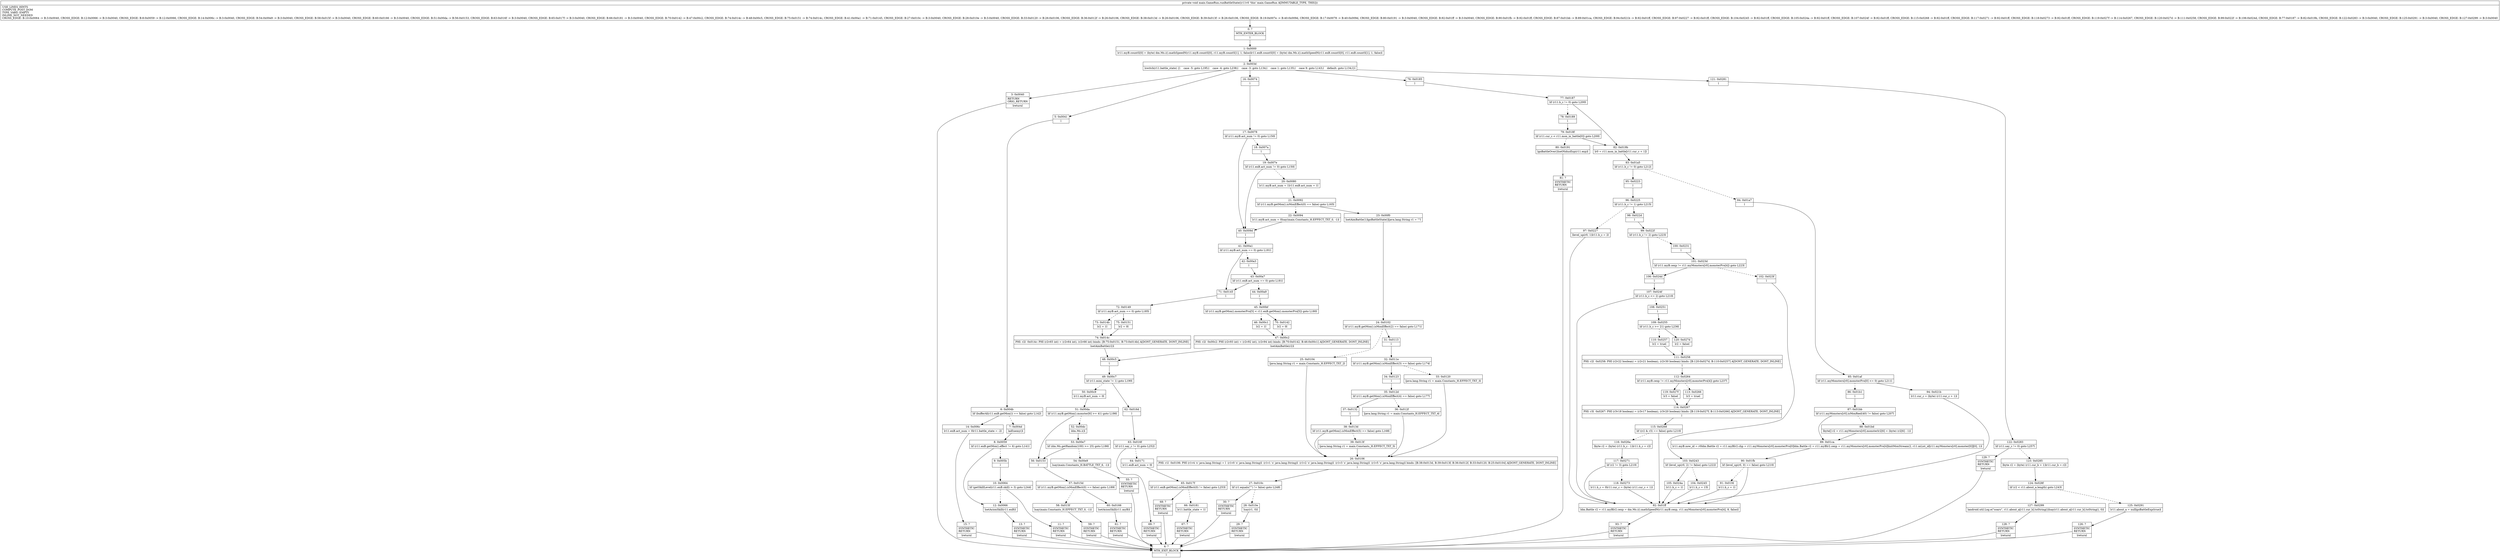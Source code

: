 digraph "CFG formain.GameRun.runBattleState()V" {
Node_0 [shape=record,label="{0\:\ ?|MTH_ENTER_BLOCK\l|l}"];
Node_1 [shape=record,label="{1\:\ 0x0000|lr11.myB.countS[0] = (byte) dm.Ms.i().mathSpeedN(r11.myB.countS[0], r11.myB.countS[1], 1, false)lr11.enB.countS[0] = (byte) dm.Ms.i().mathSpeedN(r11.enB.countS[0], r11.enB.countS[1], 1, false)l}"];
Node_2 [shape=record,label="{2\:\ 0x003d|lswitch(r11.battle_state) \{l    case \-5: goto L195;l    case \-4: goto L238;l    case \-3: goto L134;l    case 1: goto L135;l    case 9: goto L143;l    default: goto L134;l\}l}"];
Node_3 [shape=record,label="{3\:\ 0x0040|RETURN\lORIG_RETURN\l|lreturnl}"];
Node_4 [shape=record,label="{4\:\ ?|MTH_EXIT_BLOCK\l|l}"];
Node_5 [shape=record,label="{5\:\ 0x0041|l}"];
Node_6 [shape=record,label="{6\:\ 0x004b|lif (bufferAI(r11.enB.getMon()) == false) goto L142l}"];
Node_7 [shape=record,label="{7\:\ 0x004d|laiEnemy()l}"];
Node_8 [shape=record,label="{8\:\ 0x0059|lif (r11.enB.getMon().effect != 6) goto L141l}"];
Node_9 [shape=record,label="{9\:\ 0x005b|l}"];
Node_10 [shape=record,label="{10\:\ 0x0064|lif (getSkillLevel(r11.enB.skill) \> 3) goto L244l}"];
Node_11 [shape=record,label="{11\:\ ?|SYNTHETIC\lRETURN\l|lreturnl}"];
Node_12 [shape=record,label="{12\:\ 0x0066|lsetAcionSkill(r11.enB)l}"];
Node_13 [shape=record,label="{13\:\ ?|SYNTHETIC\lRETURN\l|lreturnl}"];
Node_14 [shape=record,label="{14\:\ 0x006c|lr11.enB.act_num = 0lr11.battle_state = \-2l}"];
Node_15 [shape=record,label="{15\:\ ?|SYNTHETIC\lRETURN\l|lreturnl}"];
Node_16 [shape=record,label="{16\:\ 0x0074|l}"];
Node_17 [shape=record,label="{17\:\ 0x0078|lif (r11.myB.act_num != 0) goto L150l}"];
Node_18 [shape=record,label="{18\:\ 0x007a|l}"];
Node_19 [shape=record,label="{19\:\ 0x007e|lif (r11.enB.act_num != 0) goto L150l}"];
Node_20 [shape=record,label="{20\:\ 0x0080|lr11.myB.act_num = 1lr11.enB.act_num = 1l}"];
Node_21 [shape=record,label="{21\:\ 0x0092|lif (r11.myB.getMon().isMonEffect(0) == false) goto L165l}"];
Node_22 [shape=record,label="{22\:\ 0x0094|lr11.myB.act_num = 0lsay(main.Constants_H.EFFECT_TXT_0, \-1)l}"];
Node_23 [shape=record,label="{23\:\ 0x00f0|lsetAimBattle(1)lgoBattleState()ljava.lang.String r1 = \"\"l}"];
Node_24 [shape=record,label="{24\:\ 0x0102|lif (r11.myB.getMon().isMonEffect(2) == false) goto L171l}"];
Node_25 [shape=record,label="{25\:\ 0x0104|ljava.lang.String r1 = main.Constants_H.EFFECT_TXT_2l}"];
Node_26 [shape=record,label="{26\:\ 0x0106|PHI: r1l  0x0106: PHI (r1v4 's' java.lang.String) = l  (r1v0 's' java.lang.String)l  (r1v1 's' java.lang.String)l  (r1v2 's' java.lang.String)l  (r1v3 's' java.lang.String)l  (r1v5 's' java.lang.String)l binds: [B:38:0x013d, B:39:0x013f, B:36:0x012f, B:33:0x0120, B:25:0x0104] A[DONT_GENERATE, DONT_INLINE]\l|l}"];
Node_27 [shape=record,label="{27\:\ 0x010c|lif (r1.equals(\"\") != false) goto L248l}"];
Node_28 [shape=record,label="{28\:\ 0x010e|lsay(r1, 0)l}"];
Node_29 [shape=record,label="{29\:\ ?|SYNTHETIC\lRETURN\l|lreturnl}"];
Node_30 [shape=record,label="{30\:\ ?|SYNTHETIC\lRETURN\l|lreturnl}"];
Node_31 [shape=record,label="{31\:\ 0x0113|l}"];
Node_32 [shape=record,label="{32\:\ 0x011e|lif (r11.myB.getMon().isMonEffect(3) == false) goto L174l}"];
Node_33 [shape=record,label="{33\:\ 0x0120|ljava.lang.String r1 = main.Constants_H.EFFECT_TXT_3l}"];
Node_34 [shape=record,label="{34\:\ 0x0123|l}"];
Node_35 [shape=record,label="{35\:\ 0x012d|lif (r11.myB.getMon().isMonEffect(4) == false) goto L177l}"];
Node_36 [shape=record,label="{36\:\ 0x012f|ljava.lang.String r1 = main.Constants_H.EFFECT_TXT_4l}"];
Node_37 [shape=record,label="{37\:\ 0x0132|l}"];
Node_38 [shape=record,label="{38\:\ 0x013d|lif (r11.myB.getMon().isMonEffect(5) == false) goto L168l}"];
Node_39 [shape=record,label="{39\:\ 0x013f|ljava.lang.String r1 = main.Constants_H.EFFECT_TXT_5l}"];
Node_40 [shape=record,label="{40\:\ 0x009d|l}"];
Node_41 [shape=record,label="{41\:\ 0x00a1|lif (r11.myB.act_num == 0) goto L181l}"];
Node_42 [shape=record,label="{42\:\ 0x00a3|l}"];
Node_43 [shape=record,label="{43\:\ 0x00a7|lif (r11.enB.act_num == 0) goto L181l}"];
Node_44 [shape=record,label="{44\:\ 0x00a9|l}"];
Node_45 [shape=record,label="{45\:\ 0x00bf|lif (r11.myB.getMon().monsterPro[5] \< r11.enB.getMon().monsterPro[5]) goto L180l}"];
Node_46 [shape=record,label="{46\:\ 0x00c1|lr2 = 1l}"];
Node_47 [shape=record,label="{47\:\ 0x00c2|PHI: r2l  0x00c2: PHI (r2v93 int) = (r2v92 int), (r2v94 int) binds: [B:70:0x0142, B:46:0x00c1] A[DONT_GENERATE, DONT_INLINE]\l|lsetAimBattle(r2)l}"];
Node_48 [shape=record,label="{48\:\ 0x00c5|l}"];
Node_49 [shape=record,label="{49\:\ 0x00c7|lif (r11.mini_state != 1) goto L190l}"];
Node_50 [shape=record,label="{50\:\ 0x00c9|lr11.myB.act_num = 0l}"];
Node_51 [shape=record,label="{51\:\ 0x00da|lif (r11.myB.getMon().monster[6] \>= 41) goto L186l}"];
Node_52 [shape=record,label="{52\:\ 0x00dc|ldm.Ms.i()l}"];
Node_53 [shape=record,label="{53\:\ 0x00e7|lif (dm.Ms.getRandom(100) \>= 25) goto L186l}"];
Node_54 [shape=record,label="{54\:\ 0x00e9|lsay(main.Constants_H.BATTLE_TXT_6, \-1)l}"];
Node_55 [shape=record,label="{55\:\ ?|SYNTHETIC\lRETURN\l|lreturnl}"];
Node_56 [shape=record,label="{56\:\ 0x0153|l}"];
Node_57 [shape=record,label="{57\:\ 0x015d|lif (r11.myB.getMon().isMonEffect(0) == false) goto L189l}"];
Node_58 [shape=record,label="{58\:\ 0x015f|lsay(main.Constants_H.EFFECT_TXT_0, \-1)l}"];
Node_59 [shape=record,label="{59\:\ ?|SYNTHETIC\lRETURN\l|lreturnl}"];
Node_60 [shape=record,label="{60\:\ 0x0166|lsetAcionSkill(r11.myB)l}"];
Node_61 [shape=record,label="{61\:\ ?|SYNTHETIC\lRETURN\l|lreturnl}"];
Node_62 [shape=record,label="{62\:\ 0x016d|l}"];
Node_63 [shape=record,label="{63\:\ 0x016f|lif (r11.say_c != 0) goto L252l}"];
Node_64 [shape=record,label="{64\:\ 0x0171|lr11.enB.act_num = 0l}"];
Node_65 [shape=record,label="{65\:\ 0x017f|lif (r11.enB.getMon().isMonEffect(0) != false) goto L253l}"];
Node_66 [shape=record,label="{66\:\ 0x0181|lr11.battle_state = 1l}"];
Node_67 [shape=record,label="{67\:\ ?|SYNTHETIC\lRETURN\l|lreturnl}"];
Node_68 [shape=record,label="{68\:\ ?|SYNTHETIC\lRETURN\l|lreturnl}"];
Node_69 [shape=record,label="{69\:\ ?|SYNTHETIC\lRETURN\l|lreturnl}"];
Node_70 [shape=record,label="{70\:\ 0x0142|lr2 = 0l}"];
Node_71 [shape=record,label="{71\:\ 0x0145|l}"];
Node_72 [shape=record,label="{72\:\ 0x0149|lif (r11.myB.act_num == 0) goto L185l}"];
Node_73 [shape=record,label="{73\:\ 0x014b|lr2 = 1l}"];
Node_74 [shape=record,label="{74\:\ 0x014c|PHI: r2l  0x014c: PHI (r2v65 int) = (r2v64 int), (r2v66 int) binds: [B:75:0x0151, B:73:0x014b] A[DONT_GENERATE, DONT_INLINE]\l|lsetAimBattle(r2)l}"];
Node_75 [shape=record,label="{75\:\ 0x0151|lr2 = 0l}"];
Node_76 [shape=record,label="{76\:\ 0x0185|l}"];
Node_77 [shape=record,label="{77\:\ 0x0187|lif (r11.b_c != 0) goto L200l}"];
Node_78 [shape=record,label="{78\:\ 0x0189|l}"];
Node_79 [shape=record,label="{79\:\ 0x018f|lif (r11.cur_c \< r11.mon_in_battle[0]) goto L200l}"];
Node_80 [shape=record,label="{80\:\ 0x0191|lgoBattleOver()lsetNidusExp(r11.exp)l}"];
Node_81 [shape=record,label="{81\:\ ?|SYNTHETIC\lRETURN\l|lreturnl}"];
Node_82 [shape=record,label="{82\:\ 0x019b|lr0 = r11.mon_in_battle[r11.cur_c + 1]l}"];
Node_83 [shape=record,label="{83\:\ 0x01a5|lif (r11.b_c != 0) goto L212l}"];
Node_84 [shape=record,label="{84\:\ 0x01a7|l}"];
Node_85 [shape=record,label="{85\:\ 0x01af|lif (r11.myMonsters[r0].monsterPro[0] \<= 0) goto L211l}"];
Node_86 [shape=record,label="{86\:\ 0x01b1|l}"];
Node_87 [shape=record,label="{87\:\ 0x01bb|lif (r11.myMonsters[r0].isMonReel(40) != false) goto L207l}"];
Node_88 [shape=record,label="{88\:\ 0x01bd|lbyte[] r2 = r11.myMonsters[r0].monsterlr2[6] = (byte) (r2[6] \- 1)l}"];
Node_89 [shape=record,label="{89\:\ 0x01ca|lr11.myB.now_id = r0ldm.Battle r2 = r11.myBlr2.chp = r11.myMonsters[r0].monsterPro[0]ldm.Battle r2 = r11.myBlr2.cexp = r11.myMonsters[r0].monsterPro[4]linitMonStream(2, r11.mList_id[r11.myMonsters[r0].monster[0]][0], 1)l}"];
Node_90 [shape=record,label="{90\:\ 0x01fb|lif (level_up(r0, 0) == false) goto L210l}"];
Node_91 [shape=record,label="{91\:\ 0x01fd|lr11.b_c = 1l}"];
Node_92 [shape=record,label="{92\:\ 0x01ff|ldm.Battle r2 = r11.myBlr2.cexp = dm.Ms.i().mathSpeedN(r11.myB.cexp, r11.myMonsters[r0].monsterPro[4], 8, false)l}"];
Node_93 [shape=record,label="{93\:\ ?|SYNTHETIC\lRETURN\l|lreturnl}"];
Node_94 [shape=record,label="{94\:\ 0x021b|lr11.cur_c = (byte) (r11.cur_c + 1)l}"];
Node_95 [shape=record,label="{95\:\ 0x0223|l}"];
Node_96 [shape=record,label="{96\:\ 0x0225|lif (r11.b_c != 1) goto L215l}"];
Node_97 [shape=record,label="{97\:\ 0x0227|llevel_up(r0, 1)lr11.b_c = 2l}"];
Node_98 [shape=record,label="{98\:\ 0x022d|l}"];
Node_99 [shape=record,label="{99\:\ 0x022f|lif (r11.b_c != 2) goto L223l}"];
Node_100 [shape=record,label="{100\:\ 0x0231|l}"];
Node_101 [shape=record,label="{101\:\ 0x023d|lif (r11.myB.cexp != r11.myMonsters[r0].monsterPro[4]) goto L223l}"];
Node_102 [shape=record,label="{102\:\ 0x023f|l}"];
Node_103 [shape=record,label="{103\:\ 0x0243|lif (level_up(r0, 2) != false) goto L222l}"];
Node_104 [shape=record,label="{104\:\ 0x0245|lr11.b_c = 15l}"];
Node_105 [shape=record,label="{105\:\ 0x024a|lr11.b_c = 1l}"];
Node_106 [shape=record,label="{106\:\ 0x024d|l}"];
Node_107 [shape=record,label="{107\:\ 0x024f|lif (r11.b_c \<= 2) goto L210l}"];
Node_108 [shape=record,label="{108\:\ 0x0251|l}"];
Node_109 [shape=record,label="{109\:\ 0x0255|lif (r11.b_c \>= 21) goto L236l}"];
Node_110 [shape=record,label="{110\:\ 0x0257|lr2 = truel}"];
Node_111 [shape=record,label="{111\:\ 0x0258|PHI: r2l  0x0258: PHI (r2v22 boolean) = (r2v21 boolean), (r2v30 boolean) binds: [B:120:0x027d, B:110:0x0257] A[DONT_GENERATE, DONT_INLINE]\l|l}"];
Node_112 [shape=record,label="{112\:\ 0x0264|lif (r11.myB.cexp != r11.myMonsters[r0].monsterPro[4]) goto L237l}"];
Node_113 [shape=record,label="{113\:\ 0x0266|lr3 = truel}"];
Node_114 [shape=record,label="{114\:\ 0x0267|PHI: r3l  0x0267: PHI (r3v18 boolean) = (r3v17 boolean), (r3v20 boolean) binds: [B:119:0x027f, B:113:0x0266] A[DONT_GENERATE, DONT_INLINE]\l|l}"];
Node_115 [shape=record,label="{115\:\ 0x0268|lif ((r2 & r3) == false) goto L210l}"];
Node_116 [shape=record,label="{116\:\ 0x026a|lbyte r2 = (byte) (r11.b_c \- 1)lr11.b_c = r2l}"];
Node_117 [shape=record,label="{117\:\ 0x0271|lif (r2 != 3) goto L210l}"];
Node_118 [shape=record,label="{118\:\ 0x0273|lr11.b_c = 0lr11.cur_c = (byte) (r11.cur_c + 1)l}"];
Node_119 [shape=record,label="{119\:\ 0x027f|lr3 = falsel}"];
Node_120 [shape=record,label="{120\:\ 0x027d|lr2 = falsel}"];
Node_121 [shape=record,label="{121\:\ 0x0281|l}"];
Node_122 [shape=record,label="{122\:\ 0x0283|lif (r11.say_c != 0) goto L257l}"];
Node_123 [shape=record,label="{123\:\ 0x0285|lbyte r2 = (byte) (r11.cur_b + 1)lr11.cur_b = r2l}"];
Node_124 [shape=record,label="{124\:\ 0x028f|lif (r2 \< r11.about_a.length) goto L243l}"];
Node_125 [shape=record,label="{125\:\ 0x0291|lr11.about_a = nulllgoBattleExp(true)l}"];
Node_126 [shape=record,label="{126\:\ ?|SYNTHETIC\lRETURN\l|lreturnl}"];
Node_127 [shape=record,label="{127\:\ 0x0299|landroid.util.Log.e(\"soars\", r11.about_a[r11.cur_b].toString())lsay(r11.about_a[r11.cur_b].toString(), 0)l}"];
Node_128 [shape=record,label="{128\:\ ?|SYNTHETIC\lRETURN\l|lreturnl}"];
Node_129 [shape=record,label="{129\:\ ?|SYNTHETIC\lRETURN\l|lreturnl}"];
MethodNode[shape=record,label="{private void main.GameRun.runBattleState((r11v0 'this' main.GameRun A[IMMUTABLE_TYPE, THIS]))  | USE_LINES_HINTS\lCOMPUTE_POST_DOM\lTYPE_VARS: EMPTY\lINLINE_NOT_NEEDED\lCROSS_EDGE: B:10:0x0064 \-\> B:3:0x0040, CROSS_EDGE: B:12:0x0066 \-\> B:3:0x0040, CROSS_EDGE: B:8:0x0059 \-\> B:12:0x0066, CROSS_EDGE: B:14:0x006c \-\> B:3:0x0040, CROSS_EDGE: B:54:0x00e9 \-\> B:3:0x0040, CROSS_EDGE: B:58:0x015f \-\> B:3:0x0040, CROSS_EDGE: B:60:0x0166 \-\> B:3:0x0040, CROSS_EDGE: B:51:0x00da \-\> B:56:0x0153, CROSS_EDGE: B:63:0x016f \-\> B:3:0x0040, CROSS_EDGE: B:65:0x017f \-\> B:3:0x0040, CROSS_EDGE: B:66:0x0181 \-\> B:3:0x0040, CROSS_EDGE: B:70:0x0142 \-\> B:47:0x00c2, CROSS_EDGE: B:74:0x014c \-\> B:48:0x00c5, CROSS_EDGE: B:75:0x0151 \-\> B:74:0x014c, CROSS_EDGE: B:41:0x00a1 \-\> B:71:0x0145, CROSS_EDGE: B:27:0x010c \-\> B:3:0x0040, CROSS_EDGE: B:28:0x010e \-\> B:3:0x0040, CROSS_EDGE: B:33:0x0120 \-\> B:26:0x0106, CROSS_EDGE: B:36:0x012f \-\> B:26:0x0106, CROSS_EDGE: B:38:0x013d \-\> B:26:0x0106, CROSS_EDGE: B:39:0x013f \-\> B:26:0x0106, CROSS_EDGE: B:19:0x007e \-\> B:40:0x009d, CROSS_EDGE: B:17:0x0078 \-\> B:40:0x009d, CROSS_EDGE: B:80:0x0191 \-\> B:3:0x0040, CROSS_EDGE: B:92:0x01ff \-\> B:3:0x0040, CROSS_EDGE: B:90:0x01fb \-\> B:92:0x01ff, CROSS_EDGE: B:87:0x01bb \-\> B:89:0x01ca, CROSS_EDGE: B:94:0x021b \-\> B:92:0x01ff, CROSS_EDGE: B:97:0x0227 \-\> B:92:0x01ff, CROSS_EDGE: B:104:0x0245 \-\> B:92:0x01ff, CROSS_EDGE: B:105:0x024a \-\> B:92:0x01ff, CROSS_EDGE: B:107:0x024f \-\> B:92:0x01ff, CROSS_EDGE: B:115:0x0268 \-\> B:92:0x01ff, CROSS_EDGE: B:117:0x0271 \-\> B:92:0x01ff, CROSS_EDGE: B:118:0x0273 \-\> B:92:0x01ff, CROSS_EDGE: B:119:0x027f \-\> B:114:0x0267, CROSS_EDGE: B:120:0x027d \-\> B:111:0x0258, CROSS_EDGE: B:99:0x022f \-\> B:106:0x024d, CROSS_EDGE: B:77:0x0187 \-\> B:82:0x019b, CROSS_EDGE: B:122:0x0283 \-\> B:3:0x0040, CROSS_EDGE: B:125:0x0291 \-\> B:3:0x0040, CROSS_EDGE: B:127:0x0299 \-\> B:3:0x0040\l}"];
MethodNode -> Node_0;
Node_0 -> Node_1;
Node_1 -> Node_2;
Node_2 -> Node_3;
Node_2 -> Node_5;
Node_2 -> Node_16;
Node_2 -> Node_76;
Node_2 -> Node_121;
Node_3 -> Node_4;
Node_5 -> Node_6;
Node_6 -> Node_7[style=dashed];
Node_6 -> Node_14;
Node_7 -> Node_8;
Node_8 -> Node_9[style=dashed];
Node_8 -> Node_12;
Node_9 -> Node_10;
Node_10 -> Node_12[style=dashed];
Node_10 -> Node_11;
Node_11 -> Node_4;
Node_12 -> Node_13;
Node_13 -> Node_4;
Node_14 -> Node_15;
Node_15 -> Node_4;
Node_16 -> Node_17;
Node_17 -> Node_18[style=dashed];
Node_17 -> Node_40;
Node_18 -> Node_19;
Node_19 -> Node_20[style=dashed];
Node_19 -> Node_40;
Node_20 -> Node_21;
Node_21 -> Node_22[style=dashed];
Node_21 -> Node_23;
Node_22 -> Node_40;
Node_23 -> Node_24;
Node_24 -> Node_25[style=dashed];
Node_24 -> Node_31;
Node_25 -> Node_26;
Node_26 -> Node_27;
Node_27 -> Node_28[style=dashed];
Node_27 -> Node_30;
Node_28 -> Node_29;
Node_29 -> Node_4;
Node_30 -> Node_4;
Node_31 -> Node_32;
Node_32 -> Node_33[style=dashed];
Node_32 -> Node_34;
Node_33 -> Node_26;
Node_34 -> Node_35;
Node_35 -> Node_36[style=dashed];
Node_35 -> Node_37;
Node_36 -> Node_26;
Node_37 -> Node_38;
Node_38 -> Node_26;
Node_38 -> Node_39[style=dashed];
Node_39 -> Node_26;
Node_40 -> Node_41;
Node_41 -> Node_42[style=dashed];
Node_41 -> Node_71;
Node_42 -> Node_43;
Node_43 -> Node_44[style=dashed];
Node_43 -> Node_71;
Node_44 -> Node_45;
Node_45 -> Node_46[style=dashed];
Node_45 -> Node_70;
Node_46 -> Node_47;
Node_47 -> Node_48;
Node_48 -> Node_49;
Node_49 -> Node_50[style=dashed];
Node_49 -> Node_62;
Node_50 -> Node_51;
Node_51 -> Node_52[style=dashed];
Node_51 -> Node_56;
Node_52 -> Node_53;
Node_53 -> Node_54[style=dashed];
Node_53 -> Node_56;
Node_54 -> Node_55;
Node_55 -> Node_4;
Node_56 -> Node_57;
Node_57 -> Node_58[style=dashed];
Node_57 -> Node_60;
Node_58 -> Node_59;
Node_59 -> Node_4;
Node_60 -> Node_61;
Node_61 -> Node_4;
Node_62 -> Node_63;
Node_63 -> Node_64[style=dashed];
Node_63 -> Node_69;
Node_64 -> Node_65;
Node_65 -> Node_66[style=dashed];
Node_65 -> Node_68;
Node_66 -> Node_67;
Node_67 -> Node_4;
Node_68 -> Node_4;
Node_69 -> Node_4;
Node_70 -> Node_47;
Node_71 -> Node_72;
Node_72 -> Node_73[style=dashed];
Node_72 -> Node_75;
Node_73 -> Node_74;
Node_74 -> Node_48;
Node_75 -> Node_74;
Node_76 -> Node_77;
Node_77 -> Node_78[style=dashed];
Node_77 -> Node_82;
Node_78 -> Node_79;
Node_79 -> Node_80[style=dashed];
Node_79 -> Node_82;
Node_80 -> Node_81;
Node_81 -> Node_4;
Node_82 -> Node_83;
Node_83 -> Node_84[style=dashed];
Node_83 -> Node_95;
Node_84 -> Node_85;
Node_85 -> Node_86[style=dashed];
Node_85 -> Node_94;
Node_86 -> Node_87;
Node_87 -> Node_88[style=dashed];
Node_87 -> Node_89;
Node_88 -> Node_89;
Node_89 -> Node_90;
Node_90 -> Node_91[style=dashed];
Node_90 -> Node_92;
Node_91 -> Node_92;
Node_92 -> Node_93;
Node_93 -> Node_4;
Node_94 -> Node_92;
Node_95 -> Node_96;
Node_96 -> Node_97[style=dashed];
Node_96 -> Node_98;
Node_97 -> Node_92;
Node_98 -> Node_99;
Node_99 -> Node_100[style=dashed];
Node_99 -> Node_106;
Node_100 -> Node_101;
Node_101 -> Node_102[style=dashed];
Node_101 -> Node_106;
Node_102 -> Node_103;
Node_103 -> Node_104[style=dashed];
Node_103 -> Node_105;
Node_104 -> Node_92;
Node_105 -> Node_92;
Node_106 -> Node_107;
Node_107 -> Node_92;
Node_107 -> Node_108[style=dashed];
Node_108 -> Node_109;
Node_109 -> Node_110[style=dashed];
Node_109 -> Node_120;
Node_110 -> Node_111;
Node_111 -> Node_112;
Node_112 -> Node_113[style=dashed];
Node_112 -> Node_119;
Node_113 -> Node_114;
Node_114 -> Node_115;
Node_115 -> Node_92;
Node_115 -> Node_116[style=dashed];
Node_116 -> Node_117;
Node_117 -> Node_92;
Node_117 -> Node_118[style=dashed];
Node_118 -> Node_92;
Node_119 -> Node_114;
Node_120 -> Node_111;
Node_121 -> Node_122;
Node_122 -> Node_123[style=dashed];
Node_122 -> Node_129;
Node_123 -> Node_124;
Node_124 -> Node_125[style=dashed];
Node_124 -> Node_127;
Node_125 -> Node_126;
Node_126 -> Node_4;
Node_127 -> Node_128;
Node_128 -> Node_4;
Node_129 -> Node_4;
}

